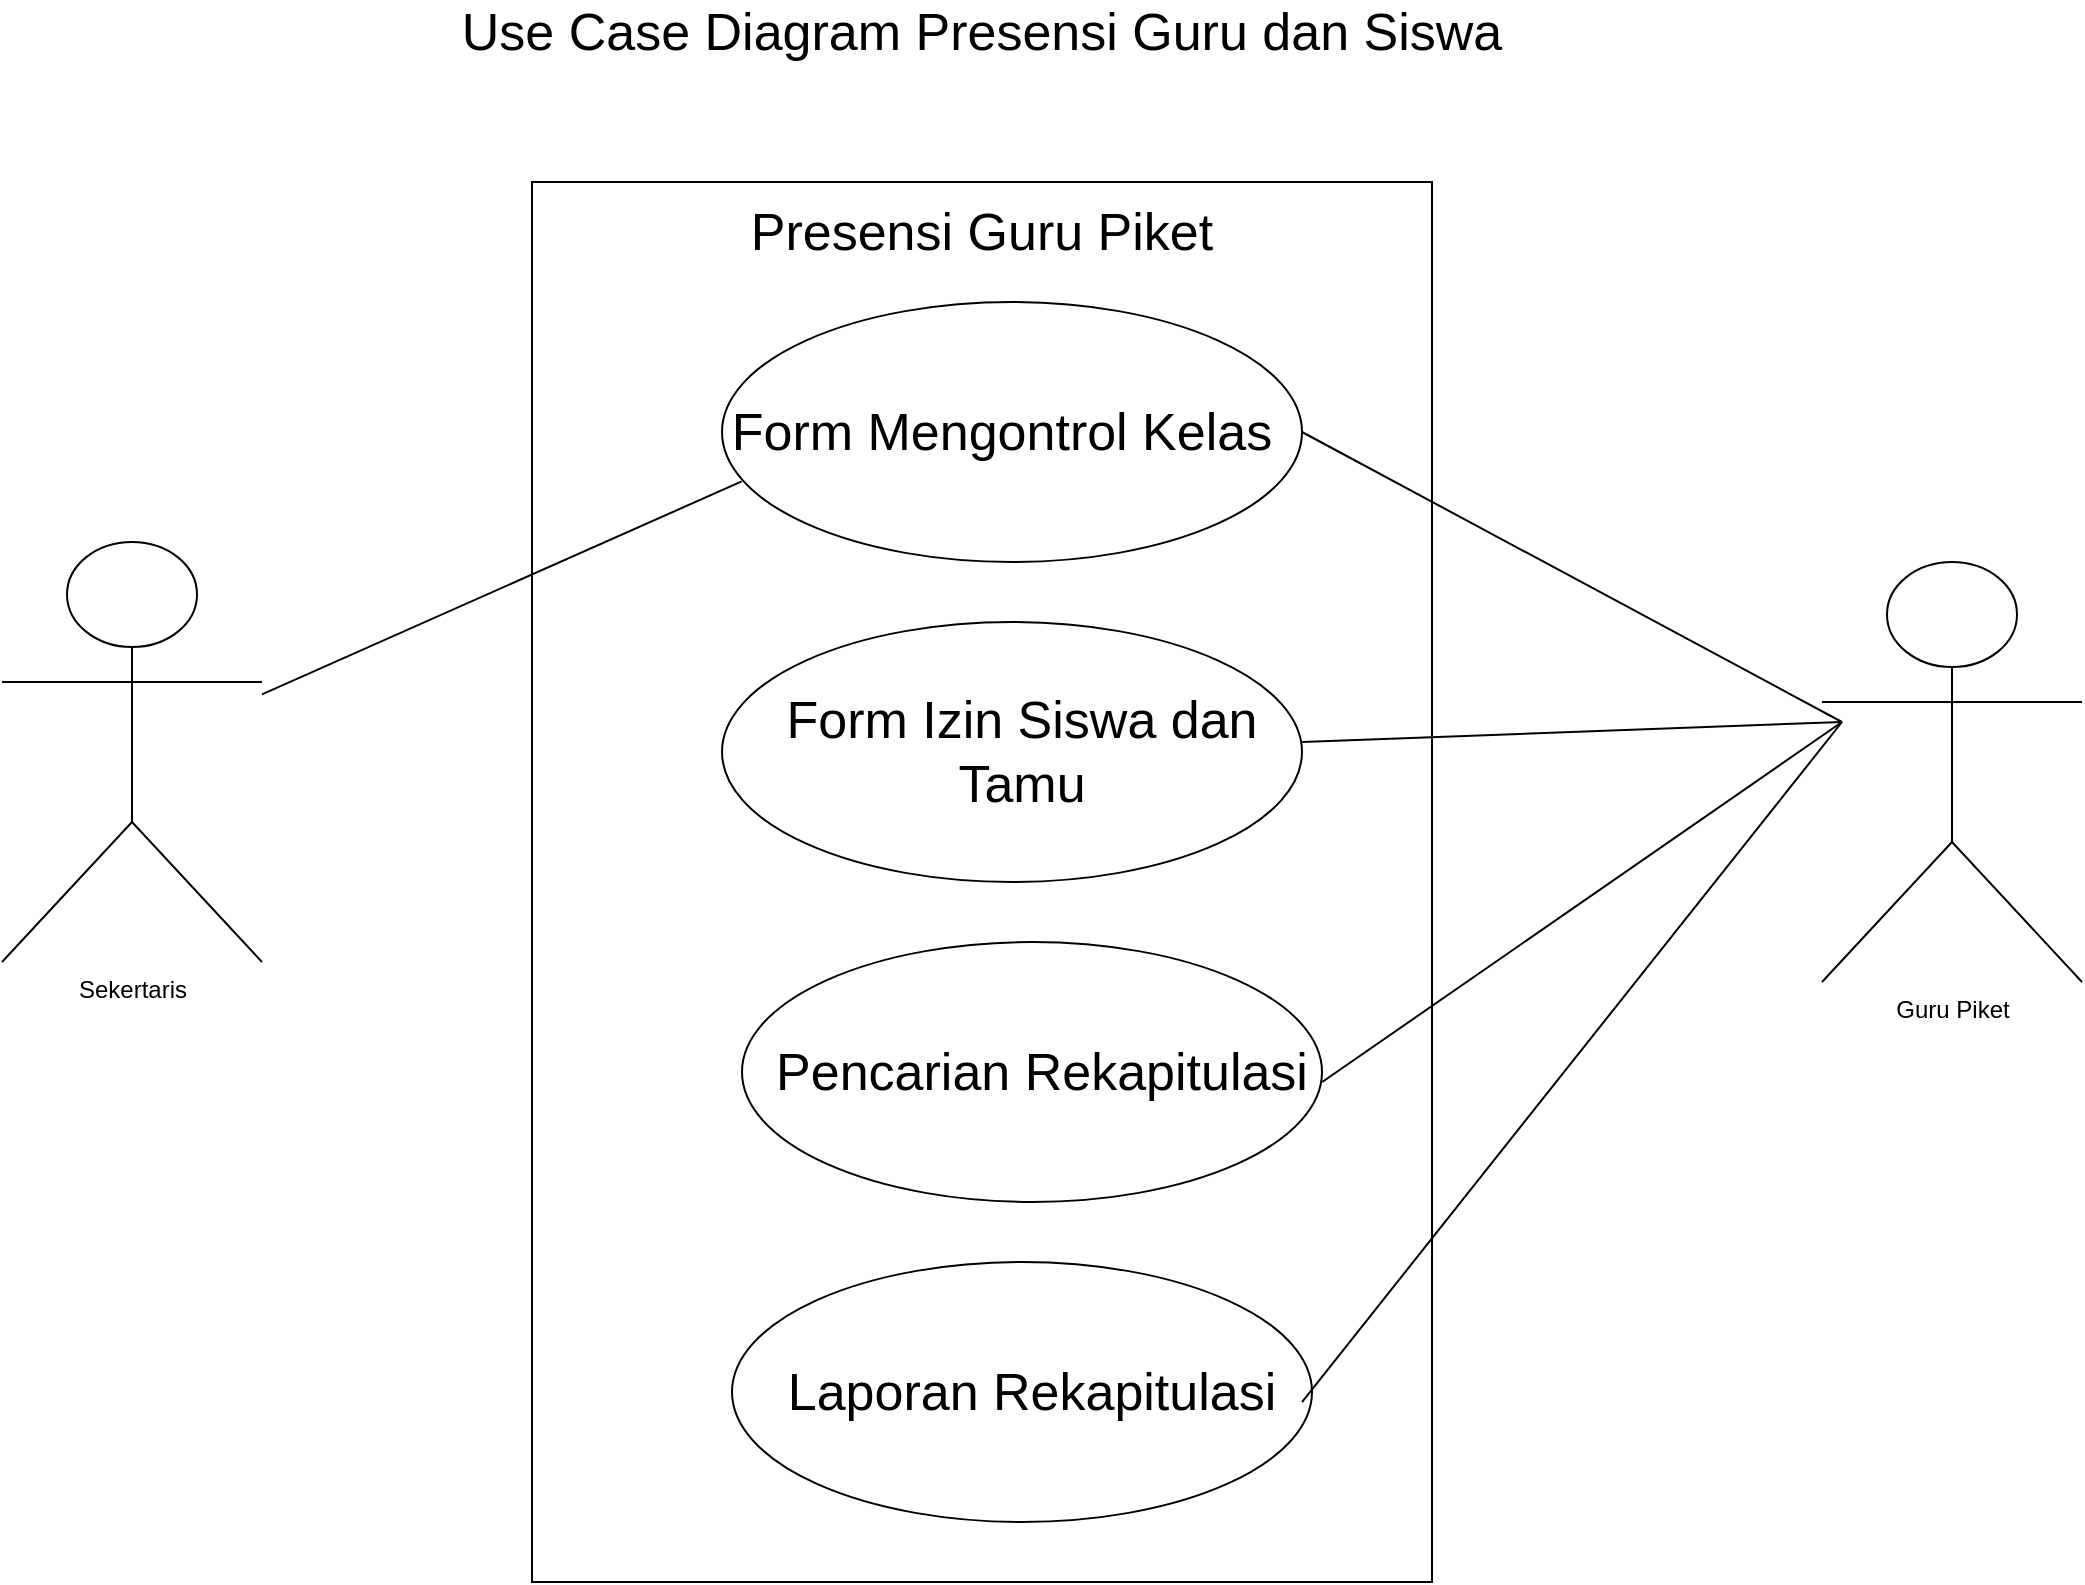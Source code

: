 <mxfile version="24.7.6">
  <diagram name="Page-1" id="hqIrloKZYDBKBiJjjwyM">
    <mxGraphModel dx="1793" dy="965" grid="1" gridSize="10" guides="1" tooltips="1" connect="1" arrows="1" fold="1" page="1" pageScale="1" pageWidth="850" pageHeight="1100" math="0" shadow="0">
      <root>
        <mxCell id="0" />
        <mxCell id="1" parent="0" />
        <mxCell id="hDSugoQmHQuq1v9vFUxT-6" value="" style="rounded=0;whiteSpace=wrap;html=1;" vertex="1" parent="1">
          <mxGeometry x="615" y="320" width="450" height="700" as="geometry" />
        </mxCell>
        <mxCell id="hDSugoQmHQuq1v9vFUxT-1" value="Sekertaris" style="shape=umlActor;verticalLabelPosition=bottom;verticalAlign=top;html=1;outlineConnect=0;" vertex="1" parent="1">
          <mxGeometry x="350" y="500" width="130" height="210" as="geometry" />
        </mxCell>
        <mxCell id="hDSugoQmHQuq1v9vFUxT-3" value="&lt;font style=&quot;font-size: 26px;&quot;&gt;Use Case Diagram Presensi Guru dan Siswa&lt;/font&gt;" style="text;html=1;align=center;verticalAlign=middle;whiteSpace=wrap;rounded=0;" vertex="1" parent="1">
          <mxGeometry x="550" y="230" width="580" height="30" as="geometry" />
        </mxCell>
        <mxCell id="hDSugoQmHQuq1v9vFUxT-8" value="" style="ellipse;whiteSpace=wrap;html=1;" vertex="1" parent="1">
          <mxGeometry x="710" y="380" width="290" height="130" as="geometry" />
        </mxCell>
        <mxCell id="hDSugoQmHQuq1v9vFUxT-9" value="&lt;span style=&quot;font-size: 26px;&quot;&gt;Form Mengontrol Kelas&lt;/span&gt;" style="text;html=1;align=center;verticalAlign=middle;whiteSpace=wrap;rounded=0;" vertex="1" parent="1">
          <mxGeometry x="700" y="430" width="300" height="30" as="geometry" />
        </mxCell>
        <mxCell id="hDSugoQmHQuq1v9vFUxT-10" value="" style="ellipse;whiteSpace=wrap;html=1;" vertex="1" parent="1">
          <mxGeometry x="710" y="540" width="290" height="130" as="geometry" />
        </mxCell>
        <mxCell id="hDSugoQmHQuq1v9vFUxT-11" value="" style="ellipse;whiteSpace=wrap;html=1;" vertex="1" parent="1">
          <mxGeometry x="720" y="700" width="290" height="130" as="geometry" />
        </mxCell>
        <mxCell id="hDSugoQmHQuq1v9vFUxT-12" value="&lt;span style=&quot;font-size: 26px;&quot;&gt;Form Izin Siswa dan Tamu&lt;/span&gt;" style="text;html=1;align=center;verticalAlign=middle;whiteSpace=wrap;rounded=0;" vertex="1" parent="1">
          <mxGeometry x="710" y="590" width="300" height="30" as="geometry" />
        </mxCell>
        <mxCell id="hDSugoQmHQuq1v9vFUxT-13" value="&lt;span style=&quot;font-size: 26px;&quot;&gt;Pencarian Rekapitulasi&lt;/span&gt;" style="text;html=1;align=center;verticalAlign=middle;whiteSpace=wrap;rounded=0;" vertex="1" parent="1">
          <mxGeometry x="720" y="750" width="300" height="30" as="geometry" />
        </mxCell>
        <mxCell id="hDSugoQmHQuq1v9vFUxT-14" value="" style="ellipse;whiteSpace=wrap;html=1;" vertex="1" parent="1">
          <mxGeometry x="715" y="860" width="290" height="130" as="geometry" />
        </mxCell>
        <mxCell id="hDSugoQmHQuq1v9vFUxT-15" value="&lt;span style=&quot;font-size: 26px;&quot;&gt;Laporan Rekapitulasi&lt;/span&gt;" style="text;html=1;align=center;verticalAlign=middle;whiteSpace=wrap;rounded=0;" vertex="1" parent="1">
          <mxGeometry x="715" y="910" width="300" height="30" as="geometry" />
        </mxCell>
        <mxCell id="hDSugoQmHQuq1v9vFUxT-16" value="Guru Piket" style="shape=umlActor;verticalLabelPosition=bottom;verticalAlign=top;html=1;outlineConnect=0;" vertex="1" parent="1">
          <mxGeometry x="1260" y="510" width="130" height="210" as="geometry" />
        </mxCell>
        <mxCell id="hDSugoQmHQuq1v9vFUxT-17" value="&lt;span style=&quot;font-size: 26px;&quot;&gt;Presensi Guru Piket&lt;/span&gt;" style="text;html=1;align=center;verticalAlign=middle;whiteSpace=wrap;rounded=0;" vertex="1" parent="1">
          <mxGeometry x="690" y="330" width="300" height="30" as="geometry" />
        </mxCell>
        <mxCell id="hDSugoQmHQuq1v9vFUxT-22" value="" style="endArrow=none;html=1;rounded=0;entryX=0.034;entryY=0.69;entryDx=0;entryDy=0;entryPerimeter=0;" edge="1" parent="1" source="hDSugoQmHQuq1v9vFUxT-1" target="hDSugoQmHQuq1v9vFUxT-8">
          <mxGeometry width="50" height="50" relative="1" as="geometry">
            <mxPoint x="830" y="600" as="sourcePoint" />
            <mxPoint x="880" y="550" as="targetPoint" />
          </mxGeometry>
        </mxCell>
        <mxCell id="hDSugoQmHQuq1v9vFUxT-23" value="" style="endArrow=none;html=1;rounded=0;exitX=1;exitY=0.5;exitDx=0;exitDy=0;" edge="1" parent="1" source="hDSugoQmHQuq1v9vFUxT-9">
          <mxGeometry width="50" height="50" relative="1" as="geometry">
            <mxPoint x="1050" y="510" as="sourcePoint" />
            <mxPoint x="1270" y="590" as="targetPoint" />
          </mxGeometry>
        </mxCell>
        <mxCell id="hDSugoQmHQuq1v9vFUxT-26" value="" style="endArrow=none;html=1;rounded=0;entryX=0;entryY=0.333;entryDx=0;entryDy=0;entryPerimeter=0;exitX=0.967;exitY=0.333;exitDx=0;exitDy=0;exitPerimeter=0;" edge="1" parent="1" source="hDSugoQmHQuq1v9vFUxT-12">
          <mxGeometry width="50" height="50" relative="1" as="geometry">
            <mxPoint x="1010" y="455" as="sourcePoint" />
            <mxPoint x="1270" y="590" as="targetPoint" />
          </mxGeometry>
        </mxCell>
        <mxCell id="hDSugoQmHQuq1v9vFUxT-27" value="" style="endArrow=none;html=1;rounded=0;exitX=0.967;exitY=0.667;exitDx=0;exitDy=0;exitPerimeter=0;" edge="1" parent="1" source="hDSugoQmHQuq1v9vFUxT-13">
          <mxGeometry width="50" height="50" relative="1" as="geometry">
            <mxPoint x="1010" y="610" as="sourcePoint" />
            <mxPoint x="1270" y="590" as="targetPoint" />
          </mxGeometry>
        </mxCell>
        <mxCell id="hDSugoQmHQuq1v9vFUxT-28" value="" style="endArrow=none;html=1;rounded=0;exitX=0.95;exitY=0.667;exitDx=0;exitDy=0;exitPerimeter=0;" edge="1" parent="1" source="hDSugoQmHQuq1v9vFUxT-15">
          <mxGeometry width="50" height="50" relative="1" as="geometry">
            <mxPoint x="1020" y="780" as="sourcePoint" />
            <mxPoint x="1270" y="590" as="targetPoint" />
          </mxGeometry>
        </mxCell>
      </root>
    </mxGraphModel>
  </diagram>
</mxfile>
